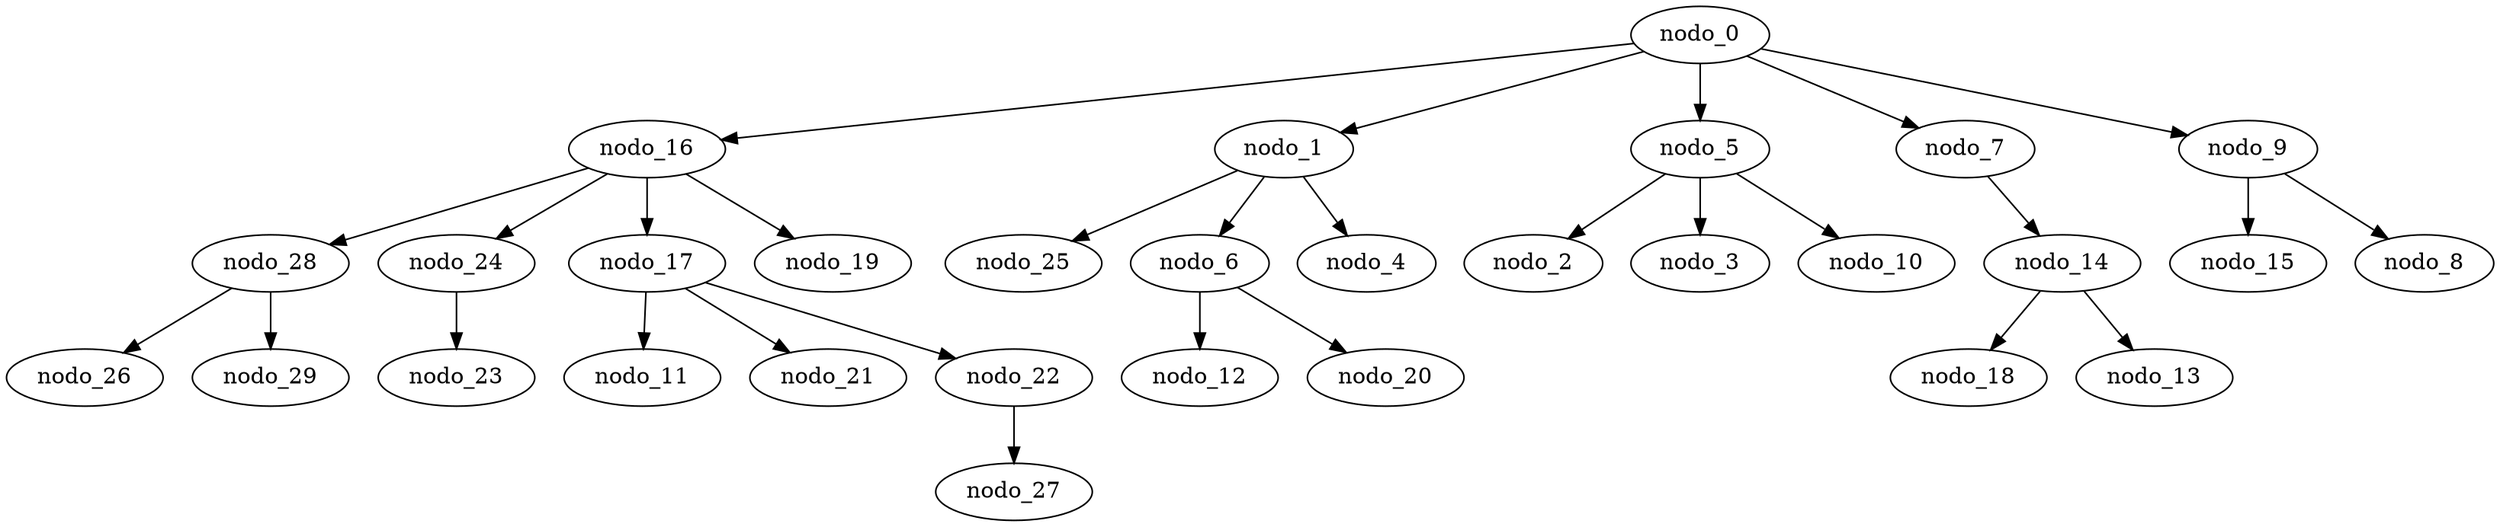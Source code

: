 digraph gen_BarabasiAlbert_30_bfs {
  nodo_0 -> nodo_16;
  nodo_1 -> nodo_25;
  nodo_28 -> nodo_26;
  nodo_24 -> nodo_23;
  nodo_14 -> nodo_18;
  nodo_16 -> nodo_17;
  nodo_16 -> nodo_19;
  nodo_16 -> nodo_24;
  nodo_6 -> nodo_12;
  nodo_17 -> nodo_11;
  nodo_0 -> nodo_1;
  nodo_0 -> nodo_5;
  nodo_1 -> nodo_4;
  nodo_0 -> nodo_7;
  nodo_1 -> nodo_6;
  nodo_5 -> nodo_2;
  nodo_5 -> nodo_3;
  nodo_0 -> nodo_9;
  nodo_16 -> nodo_28;
  nodo_5 -> nodo_10;
  nodo_7 -> nodo_14;
  nodo_9 -> nodo_15;
  nodo_9 -> nodo_8;
  nodo_17 -> nodo_21;
  nodo_17 -> nodo_22;
  nodo_14 -> nodo_13;
  nodo_28 -> nodo_29;
  nodo_22 -> nodo_27;
  nodo_6 -> nodo_20;
}